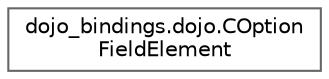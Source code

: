 digraph "Graphical Class Hierarchy"
{
 // LATEX_PDF_SIZE
  bgcolor="transparent";
  edge [fontname=Helvetica,fontsize=10,labelfontname=Helvetica,labelfontsize=10];
  node [fontname=Helvetica,fontsize=10,shape=box,height=0.2,width=0.4];
  rankdir="LR";
  Node0 [id="Node000000",label="dojo_bindings.dojo.COption\lFieldElement",height=0.2,width=0.4,color="grey40", fillcolor="white", style="filled",URL="$structdojo__bindings_1_1dojo_1_1_c_option_field_element.html",tooltip=" "];
}
